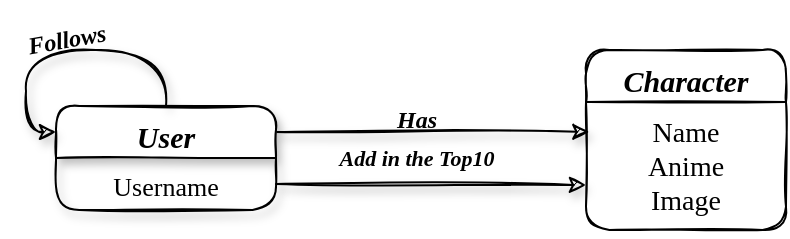 <mxfile version="20.6.2" type="device"><diagram id="C5RBs43oDa-KdzZeNtuy" name="Page-1"><mxGraphModel dx="599" dy="376" grid="1" gridSize="10" guides="1" tooltips="1" connect="1" arrows="1" fold="1" page="1" pageScale="1" pageWidth="827" pageHeight="1169" math="0" shadow="0"><root><mxCell id="WIyWlLk6GJQsqaUBKTNV-0"/><mxCell id="WIyWlLk6GJQsqaUBKTNV-1" parent="WIyWlLk6GJQsqaUBKTNV-0"/><mxCell id="zkfFHV4jXpPFQw0GAbJ--0" value="Character" style="swimlane;fontStyle=3;align=center;verticalAlign=top;childLayout=stackLayout;horizontal=1;startSize=26;horizontalStack=0;resizeParent=1;resizeLast=0;collapsible=1;marginBottom=0;rounded=1;shadow=0;strokeWidth=1;sketch=1;fontSize=15;fontFamily=Comic Sans MS;" parent="WIyWlLk6GJQsqaUBKTNV-1" vertex="1"><mxGeometry x="440" y="350" width="100" height="90" as="geometry"><mxRectangle x="550" y="360" width="160" height="26" as="alternateBounds"/></mxGeometry></mxCell><mxCell id="zkfFHV4jXpPFQw0GAbJ--1" value="Name&#10;Anime&#10;Image" style="text;align=center;verticalAlign=top;spacingLeft=4;spacingRight=4;overflow=hidden;rotatable=0;points=[[0,0.5],[1,0.5]];portConstraint=eastwest;fontSize=14;fontFamily=Comic Sans MS;" parent="zkfFHV4jXpPFQw0GAbJ--0" vertex="1"><mxGeometry y="26" width="100" height="64" as="geometry"/></mxCell><mxCell id="3SAeMTj7CCY6QyAtFN4U-8" style="edgeStyle=orthogonalEdgeStyle;curved=1;rounded=0;sketch=1;orthogonalLoop=1;jettySize=auto;html=1;exitX=1;exitY=0.75;exitDx=0;exitDy=0;entryX=0;entryY=0.75;entryDx=0;entryDy=0;shadow=1;fontSize=13;fontFamily=Comic Sans MS;" edge="1" parent="WIyWlLk6GJQsqaUBKTNV-1" source="zkfFHV4jXpPFQw0GAbJ--6" target="zkfFHV4jXpPFQw0GAbJ--0"><mxGeometry relative="1" as="geometry"/></mxCell><mxCell id="3SAeMTj7CCY6QyAtFN4U-12" style="edgeStyle=orthogonalEdgeStyle;curved=1;rounded=0;sketch=1;orthogonalLoop=1;jettySize=auto;html=1;exitX=1;exitY=0.25;exitDx=0;exitDy=0;entryX=0.017;entryY=0.233;entryDx=0;entryDy=0;entryPerimeter=0;shadow=1;fontFamily=Comic Sans MS;fontSize=14;" edge="1" parent="WIyWlLk6GJQsqaUBKTNV-1" source="zkfFHV4jXpPFQw0GAbJ--6" target="zkfFHV4jXpPFQw0GAbJ--1"><mxGeometry relative="1" as="geometry"/></mxCell><mxCell id="zkfFHV4jXpPFQw0GAbJ--6" value="User" style="swimlane;fontStyle=3;align=center;verticalAlign=top;childLayout=stackLayout;horizontal=1;startSize=26;horizontalStack=0;resizeParent=1;resizeLast=0;collapsible=1;marginBottom=0;rounded=1;shadow=1;strokeWidth=1;sketch=1;glass=0;fontSize=15;fontFamily=Comic Sans MS;" parent="WIyWlLk6GJQsqaUBKTNV-1" vertex="1"><mxGeometry x="175" y="378" width="110" height="52" as="geometry"><mxRectangle x="150" y="360" width="160" height="26" as="alternateBounds"/></mxGeometry></mxCell><mxCell id="zkfFHV4jXpPFQw0GAbJ--7" value="Username" style="text;align=center;verticalAlign=top;spacingLeft=4;spacingRight=4;overflow=hidden;rotatable=0;points=[[0,0.5],[1,0.5]];portConstraint=eastwest;fontSize=13;fontStyle=0;fontFamily=Comic Sans MS;" parent="zkfFHV4jXpPFQw0GAbJ--6" vertex="1"><mxGeometry y="26" width="110" height="26" as="geometry"/></mxCell><mxCell id="3SAeMTj7CCY6QyAtFN4U-1" value="&lt;b style=&quot;font-size: 12px;&quot;&gt;&lt;i style=&quot;font-size: 12px;&quot;&gt;Has&lt;/i&gt;&lt;/b&gt;" style="text;html=1;align=center;verticalAlign=middle;resizable=0;points=[];autosize=1;strokeColor=none;fillColor=none;fontSize=12;fontFamily=Comic Sans MS;" vertex="1" parent="WIyWlLk6GJQsqaUBKTNV-1"><mxGeometry x="330" y="370" width="50" height="30" as="geometry"/></mxCell><mxCell id="3SAeMTj7CCY6QyAtFN4U-5" value="&lt;b&gt;&lt;i&gt;&lt;font style=&quot;font-size: 12px;&quot;&gt;Follows&lt;/font&gt;&lt;/i&gt;&lt;/b&gt;" style="text;html=1;align=center;verticalAlign=middle;resizable=0;points=[];autosize=1;strokeColor=none;fillColor=none;rotation=-10;fontFamily=Comic Sans MS;" vertex="1" parent="WIyWlLk6GJQsqaUBKTNV-1"><mxGeometry x="150" y="330" width="60" height="30" as="geometry"/></mxCell><mxCell id="3SAeMTj7CCY6QyAtFN4U-3" value="&lt;b style=&quot;font-size: 11px;&quot;&gt;&lt;i style=&quot;font-size: 11px;&quot;&gt;Add in the Top10&lt;/i&gt;&lt;/b&gt;" style="text;html=1;align=center;verticalAlign=middle;resizable=0;points=[];autosize=1;strokeColor=none;fillColor=none;fontSize=11;fontFamily=Comic Sans MS;" vertex="1" parent="WIyWlLk6GJQsqaUBKTNV-1"><mxGeometry x="295" y="389" width="120" height="30" as="geometry"/></mxCell><mxCell id="3SAeMTj7CCY6QyAtFN4U-10" style="edgeStyle=orthogonalEdgeStyle;curved=1;rounded=0;sketch=1;orthogonalLoop=1;jettySize=auto;html=1;exitX=0.5;exitY=0;exitDx=0;exitDy=0;entryX=0;entryY=0.25;entryDx=0;entryDy=0;shadow=1;fontSize=14;fontFamily=Comic Sans MS;" edge="1" parent="WIyWlLk6GJQsqaUBKTNV-1" source="zkfFHV4jXpPFQw0GAbJ--6" target="zkfFHV4jXpPFQw0GAbJ--6"><mxGeometry relative="1" as="geometry"><Array as="points"><mxPoint x="230" y="350"/><mxPoint x="160" y="350"/><mxPoint x="160" y="391"/></Array></mxGeometry></mxCell></root></mxGraphModel></diagram></mxfile>